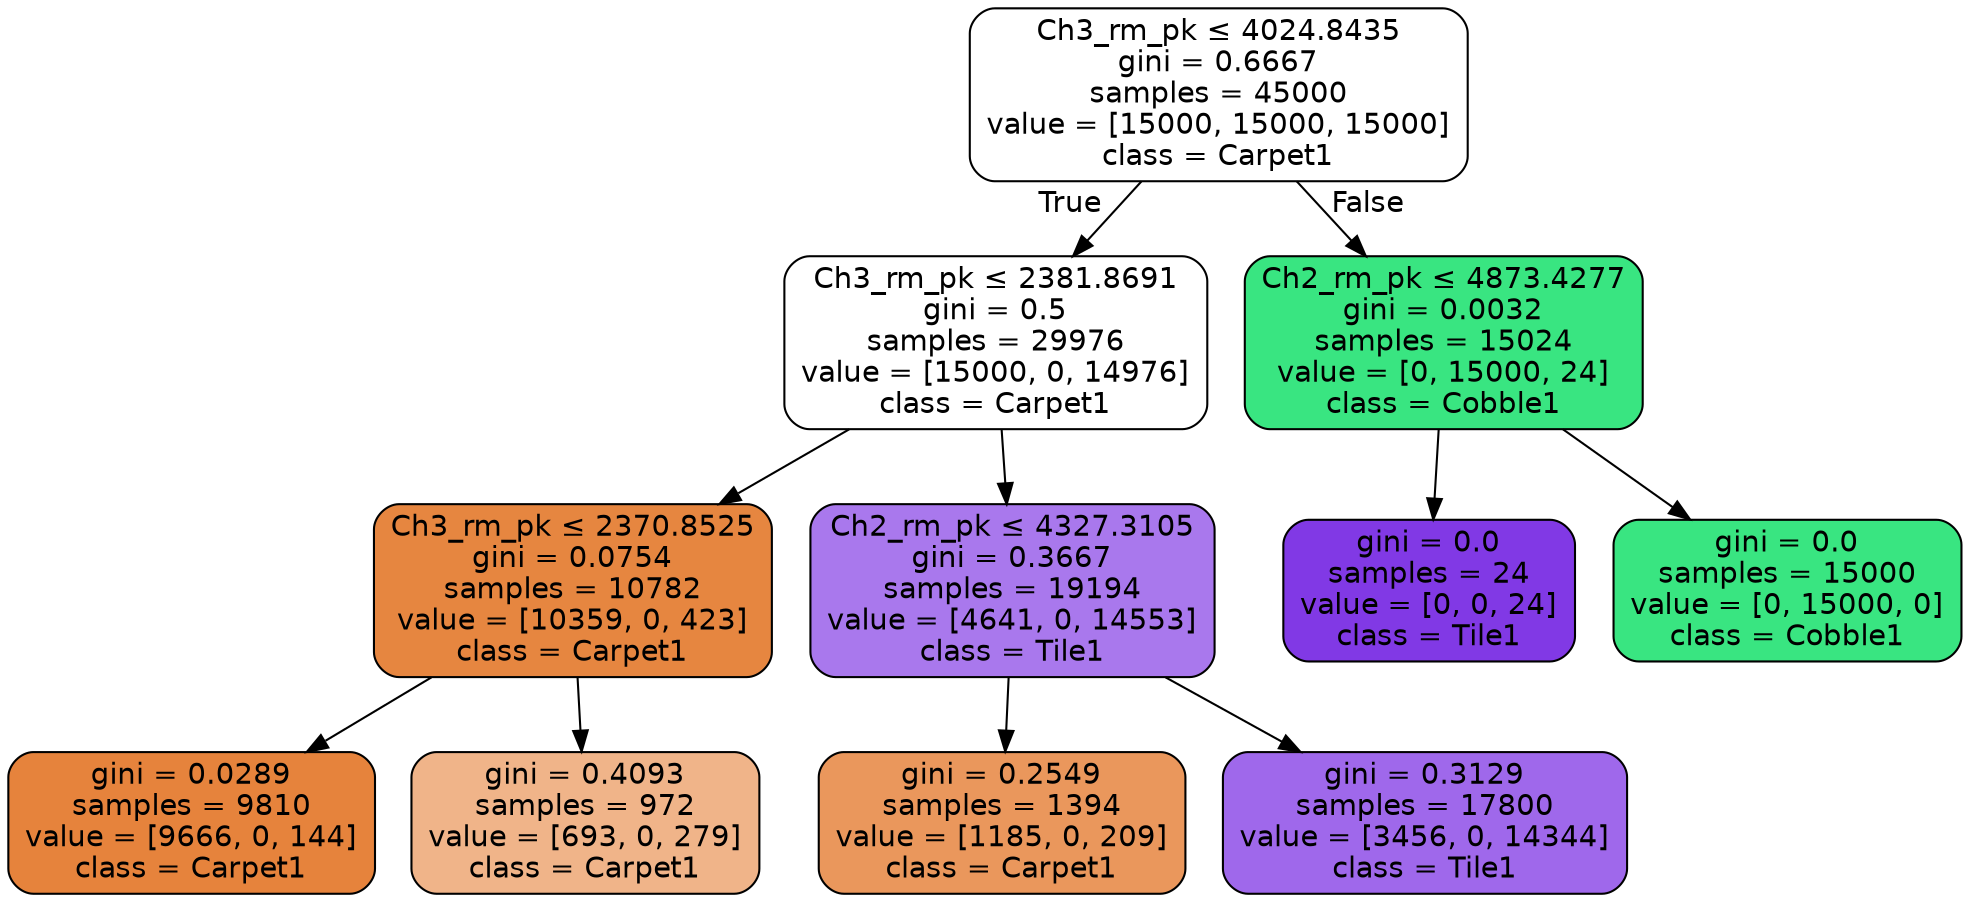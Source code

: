 digraph Tree {
node [shape=box, style="filled, rounded", color="black", fontname=helvetica] ;
edge [fontname=helvetica] ;
0 [label=<Ch3_rm_pk &le; 4024.8435<br/>gini = 0.6667<br/>samples = 45000<br/>value = [15000, 15000, 15000]<br/>class = Carpet1>, fillcolor="#e5813900"] ;
1 [label=<Ch3_rm_pk &le; 2381.8691<br/>gini = 0.5<br/>samples = 29976<br/>value = [15000, 0, 14976]<br/>class = Carpet1>, fillcolor="#e5813900"] ;
0 -> 1 [labeldistance=2.5, labelangle=45, headlabel="True"] ;
2 [label=<Ch3_rm_pk &le; 2370.8525<br/>gini = 0.0754<br/>samples = 10782<br/>value = [10359, 0, 423]<br/>class = Carpet1>, fillcolor="#e58139f5"] ;
1 -> 2 ;
3 [label=<gini = 0.0289<br/>samples = 9810<br/>value = [9666, 0, 144]<br/>class = Carpet1>, fillcolor="#e58139fb"] ;
2 -> 3 ;
4 [label=<gini = 0.4093<br/>samples = 972<br/>value = [693, 0, 279]<br/>class = Carpet1>, fillcolor="#e5813998"] ;
2 -> 4 ;
5 [label=<Ch2_rm_pk &le; 4327.3105<br/>gini = 0.3667<br/>samples = 19194<br/>value = [4641, 0, 14553]<br/>class = Tile1>, fillcolor="#8139e5ae"] ;
1 -> 5 ;
6 [label=<gini = 0.2549<br/>samples = 1394<br/>value = [1185, 0, 209]<br/>class = Carpet1>, fillcolor="#e58139d2"] ;
5 -> 6 ;
7 [label=<gini = 0.3129<br/>samples = 17800<br/>value = [3456, 0, 14344]<br/>class = Tile1>, fillcolor="#8139e5c2"] ;
5 -> 7 ;
8 [label=<Ch2_rm_pk &le; 4873.4277<br/>gini = 0.0032<br/>samples = 15024<br/>value = [0, 15000, 24]<br/>class = Cobble1>, fillcolor="#39e581ff"] ;
0 -> 8 [labeldistance=2.5, labelangle=-45, headlabel="False"] ;
9 [label=<gini = 0.0<br/>samples = 24<br/>value = [0, 0, 24]<br/>class = Tile1>, fillcolor="#8139e5ff"] ;
8 -> 9 ;
10 [label=<gini = 0.0<br/>samples = 15000<br/>value = [0, 15000, 0]<br/>class = Cobble1>, fillcolor="#39e581ff"] ;
8 -> 10 ;
}